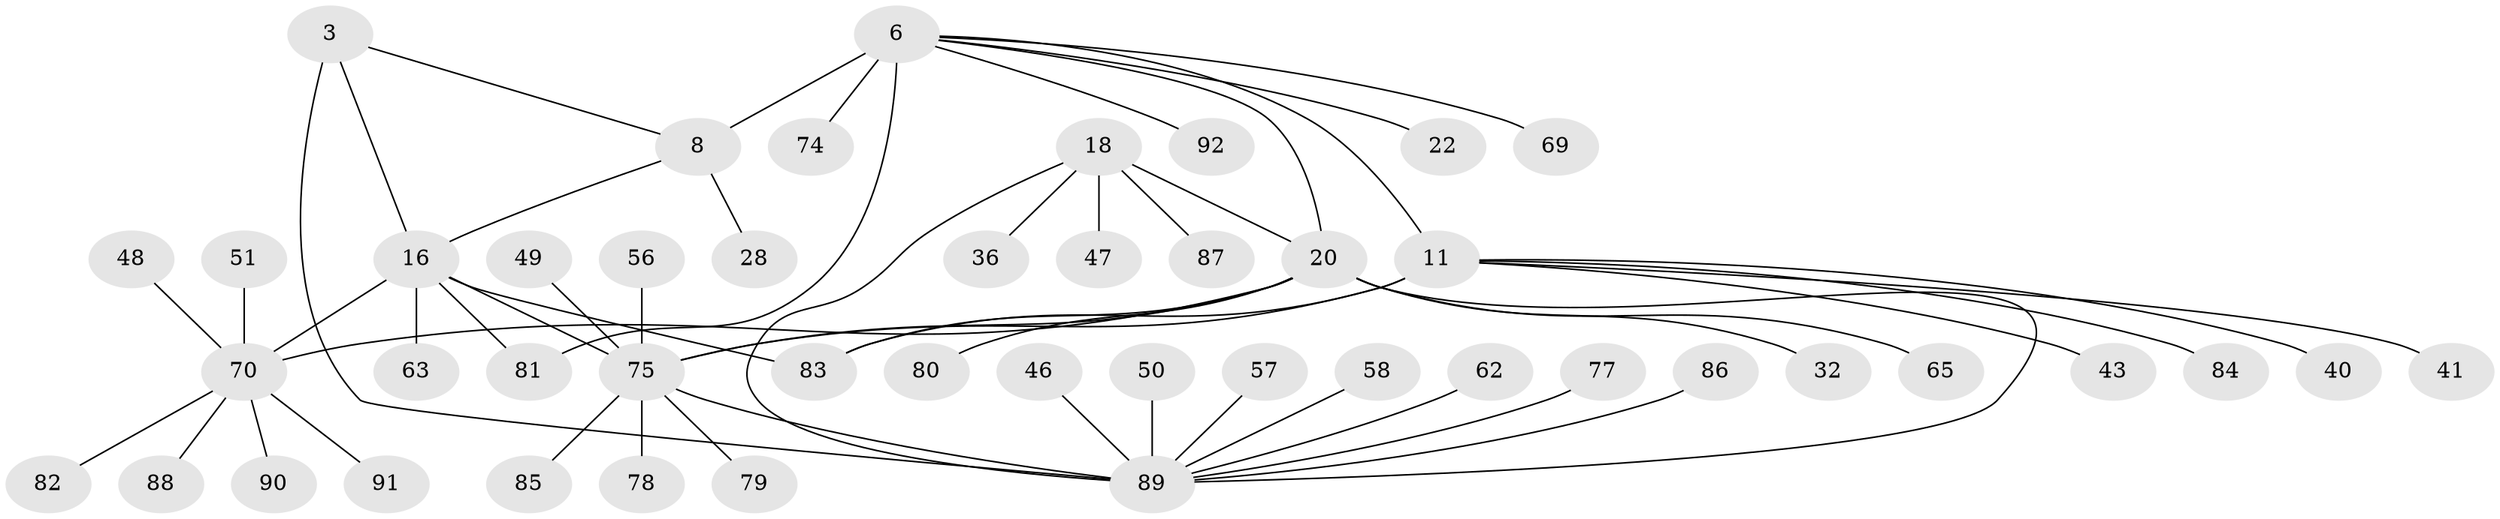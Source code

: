 // original degree distribution, {4: 0.06521739130434782, 11: 0.010869565217391304, 9: 0.021739130434782608, 7: 0.03260869565217391, 6: 0.05434782608695652, 5: 0.03260869565217391, 8: 0.03260869565217391, 1: 0.5760869565217391, 3: 0.06521739130434782, 2: 0.10869565217391304}
// Generated by graph-tools (version 1.1) at 2025/55/03/09/25 04:55:05]
// undirected, 46 vertices, 55 edges
graph export_dot {
graph [start="1"]
  node [color=gray90,style=filled];
  3 [super="+1"];
  6 [super="+5"];
  8 [super="+7"];
  11 [super="+9"];
  16 [super="+14"];
  18 [super="+17"];
  20 [super="+19"];
  22;
  28;
  32;
  36;
  40;
  41;
  43;
  46;
  47 [super="+31"];
  48;
  49;
  50;
  51;
  56;
  57;
  58;
  62;
  63;
  65;
  69;
  70 [super="+34+39"];
  74;
  75 [super="+12"];
  77 [super="+37"];
  78;
  79 [super="+61"];
  80 [super="+52"];
  81 [super="+21+42+54+73"];
  82 [super="+66"];
  83 [super="+76"];
  84 [super="+60"];
  85 [super="+71"];
  86;
  87 [super="+24"];
  88;
  89 [super="+25+68+64+35+45"];
  90 [super="+72"];
  91;
  92 [super="+23+29"];
  3 -- 8;
  3 -- 16;
  3 -- 89 [weight=4];
  6 -- 8 [weight=4];
  6 -- 69;
  6 -- 74;
  6 -- 22;
  6 -- 11;
  6 -- 20;
  6 -- 92;
  6 -- 81;
  8 -- 28;
  8 -- 16;
  11 -- 40;
  11 -- 41;
  11 -- 43;
  11 -- 84;
  11 -- 83;
  11 -- 75 [weight=4];
  16 -- 63;
  16 -- 81;
  16 -- 83;
  16 -- 75;
  16 -- 70 [weight=4];
  18 -- 20 [weight=4];
  18 -- 36;
  18 -- 87;
  18 -- 47;
  18 -- 89;
  20 -- 32;
  20 -- 65;
  20 -- 80;
  20 -- 89 [weight=2];
  20 -- 83;
  20 -- 75;
  20 -- 70;
  46 -- 89;
  48 -- 70;
  49 -- 75;
  50 -- 89;
  51 -- 70;
  56 -- 75;
  57 -- 89;
  58 -- 89;
  62 -- 89;
  70 -- 82;
  70 -- 88;
  70 -- 90;
  70 -- 91;
  75 -- 78;
  75 -- 79;
  75 -- 85;
  75 -- 89;
  77 -- 89;
  86 -- 89;
}
